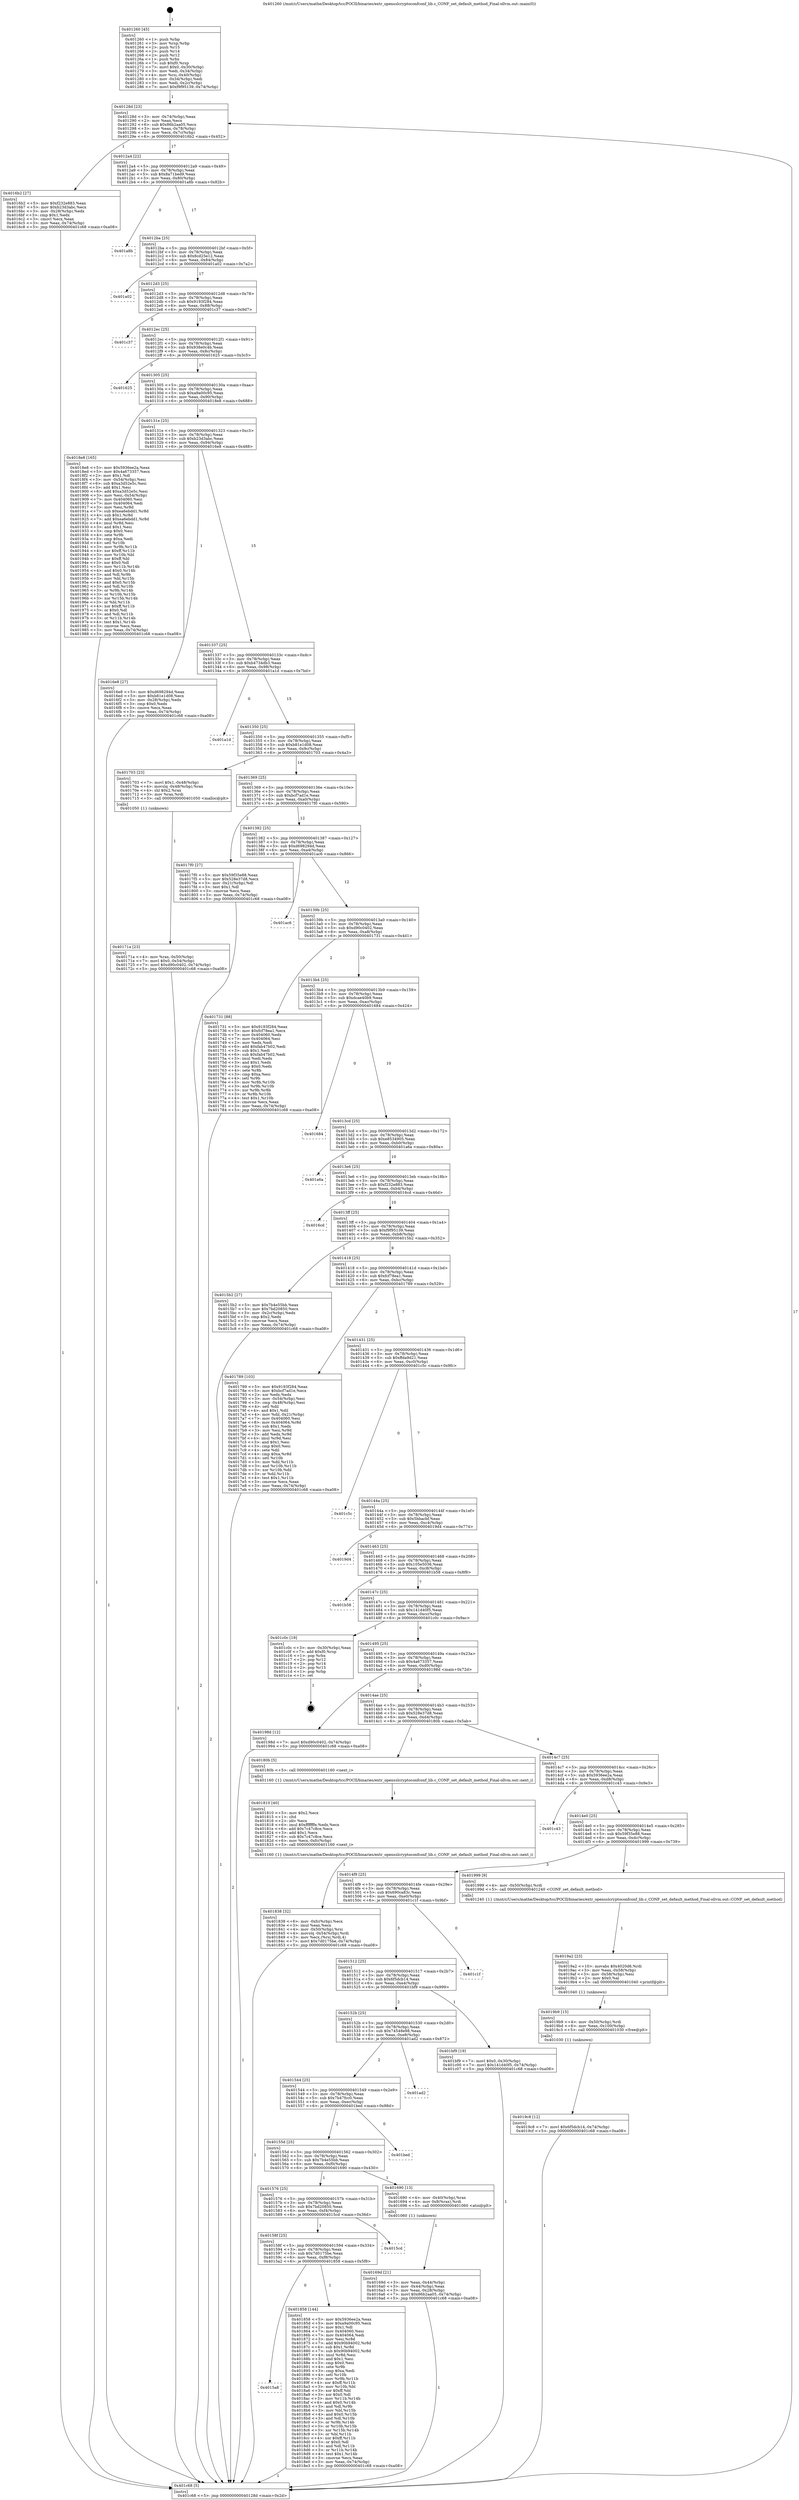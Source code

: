 digraph "0x401260" {
  label = "0x401260 (/mnt/c/Users/mathe/Desktop/tcc/POCII/binaries/extr_opensslcryptoconfconf_lib.c_CONF_set_default_method_Final-ollvm.out::main(0))"
  labelloc = "t"
  node[shape=record]

  Entry [label="",width=0.3,height=0.3,shape=circle,fillcolor=black,style=filled]
  "0x40128d" [label="{
     0x40128d [23]\l
     | [instrs]\l
     &nbsp;&nbsp;0x40128d \<+3\>: mov -0x74(%rbp),%eax\l
     &nbsp;&nbsp;0x401290 \<+2\>: mov %eax,%ecx\l
     &nbsp;&nbsp;0x401292 \<+6\>: sub $0x86b2aa05,%ecx\l
     &nbsp;&nbsp;0x401298 \<+3\>: mov %eax,-0x78(%rbp)\l
     &nbsp;&nbsp;0x40129b \<+3\>: mov %ecx,-0x7c(%rbp)\l
     &nbsp;&nbsp;0x40129e \<+6\>: je 00000000004016b2 \<main+0x452\>\l
  }"]
  "0x4016b2" [label="{
     0x4016b2 [27]\l
     | [instrs]\l
     &nbsp;&nbsp;0x4016b2 \<+5\>: mov $0xf232e883,%eax\l
     &nbsp;&nbsp;0x4016b7 \<+5\>: mov $0xb23d3abc,%ecx\l
     &nbsp;&nbsp;0x4016bc \<+3\>: mov -0x28(%rbp),%edx\l
     &nbsp;&nbsp;0x4016bf \<+3\>: cmp $0x1,%edx\l
     &nbsp;&nbsp;0x4016c2 \<+3\>: cmovl %ecx,%eax\l
     &nbsp;&nbsp;0x4016c5 \<+3\>: mov %eax,-0x74(%rbp)\l
     &nbsp;&nbsp;0x4016c8 \<+5\>: jmp 0000000000401c68 \<main+0xa08\>\l
  }"]
  "0x4012a4" [label="{
     0x4012a4 [22]\l
     | [instrs]\l
     &nbsp;&nbsp;0x4012a4 \<+5\>: jmp 00000000004012a9 \<main+0x49\>\l
     &nbsp;&nbsp;0x4012a9 \<+3\>: mov -0x78(%rbp),%eax\l
     &nbsp;&nbsp;0x4012ac \<+5\>: sub $0x8a71bed9,%eax\l
     &nbsp;&nbsp;0x4012b1 \<+3\>: mov %eax,-0x80(%rbp)\l
     &nbsp;&nbsp;0x4012b4 \<+6\>: je 0000000000401a8b \<main+0x82b\>\l
  }"]
  Exit [label="",width=0.3,height=0.3,shape=circle,fillcolor=black,style=filled,peripheries=2]
  "0x401a8b" [label="{
     0x401a8b\l
  }", style=dashed]
  "0x4012ba" [label="{
     0x4012ba [25]\l
     | [instrs]\l
     &nbsp;&nbsp;0x4012ba \<+5\>: jmp 00000000004012bf \<main+0x5f\>\l
     &nbsp;&nbsp;0x4012bf \<+3\>: mov -0x78(%rbp),%eax\l
     &nbsp;&nbsp;0x4012c2 \<+5\>: sub $0x8cd25e12,%eax\l
     &nbsp;&nbsp;0x4012c7 \<+6\>: mov %eax,-0x84(%rbp)\l
     &nbsp;&nbsp;0x4012cd \<+6\>: je 0000000000401a02 \<main+0x7a2\>\l
  }"]
  "0x4019c8" [label="{
     0x4019c8 [12]\l
     | [instrs]\l
     &nbsp;&nbsp;0x4019c8 \<+7\>: movl $0x6f5dcb14,-0x74(%rbp)\l
     &nbsp;&nbsp;0x4019cf \<+5\>: jmp 0000000000401c68 \<main+0xa08\>\l
  }"]
  "0x401a02" [label="{
     0x401a02\l
  }", style=dashed]
  "0x4012d3" [label="{
     0x4012d3 [25]\l
     | [instrs]\l
     &nbsp;&nbsp;0x4012d3 \<+5\>: jmp 00000000004012d8 \<main+0x78\>\l
     &nbsp;&nbsp;0x4012d8 \<+3\>: mov -0x78(%rbp),%eax\l
     &nbsp;&nbsp;0x4012db \<+5\>: sub $0x9193f284,%eax\l
     &nbsp;&nbsp;0x4012e0 \<+6\>: mov %eax,-0x88(%rbp)\l
     &nbsp;&nbsp;0x4012e6 \<+6\>: je 0000000000401c37 \<main+0x9d7\>\l
  }"]
  "0x4019b9" [label="{
     0x4019b9 [15]\l
     | [instrs]\l
     &nbsp;&nbsp;0x4019b9 \<+4\>: mov -0x50(%rbp),%rdi\l
     &nbsp;&nbsp;0x4019bd \<+6\>: mov %eax,-0x100(%rbp)\l
     &nbsp;&nbsp;0x4019c3 \<+5\>: call 0000000000401030 \<free@plt\>\l
     | [calls]\l
     &nbsp;&nbsp;0x401030 \{1\} (unknown)\l
  }"]
  "0x401c37" [label="{
     0x401c37\l
  }", style=dashed]
  "0x4012ec" [label="{
     0x4012ec [25]\l
     | [instrs]\l
     &nbsp;&nbsp;0x4012ec \<+5\>: jmp 00000000004012f1 \<main+0x91\>\l
     &nbsp;&nbsp;0x4012f1 \<+3\>: mov -0x78(%rbp),%eax\l
     &nbsp;&nbsp;0x4012f4 \<+5\>: sub $0x938e0c4b,%eax\l
     &nbsp;&nbsp;0x4012f9 \<+6\>: mov %eax,-0x8c(%rbp)\l
     &nbsp;&nbsp;0x4012ff \<+6\>: je 0000000000401625 \<main+0x3c5\>\l
  }"]
  "0x4019a2" [label="{
     0x4019a2 [23]\l
     | [instrs]\l
     &nbsp;&nbsp;0x4019a2 \<+10\>: movabs $0x4020d6,%rdi\l
     &nbsp;&nbsp;0x4019ac \<+3\>: mov %eax,-0x58(%rbp)\l
     &nbsp;&nbsp;0x4019af \<+3\>: mov -0x58(%rbp),%esi\l
     &nbsp;&nbsp;0x4019b2 \<+2\>: mov $0x0,%al\l
     &nbsp;&nbsp;0x4019b4 \<+5\>: call 0000000000401040 \<printf@plt\>\l
     | [calls]\l
     &nbsp;&nbsp;0x401040 \{1\} (unknown)\l
  }"]
  "0x401625" [label="{
     0x401625\l
  }", style=dashed]
  "0x401305" [label="{
     0x401305 [25]\l
     | [instrs]\l
     &nbsp;&nbsp;0x401305 \<+5\>: jmp 000000000040130a \<main+0xaa\>\l
     &nbsp;&nbsp;0x40130a \<+3\>: mov -0x78(%rbp),%eax\l
     &nbsp;&nbsp;0x40130d \<+5\>: sub $0xa9a00c95,%eax\l
     &nbsp;&nbsp;0x401312 \<+6\>: mov %eax,-0x90(%rbp)\l
     &nbsp;&nbsp;0x401318 \<+6\>: je 00000000004018e8 \<main+0x688\>\l
  }"]
  "0x4015a8" [label="{
     0x4015a8\l
  }", style=dashed]
  "0x4018e8" [label="{
     0x4018e8 [165]\l
     | [instrs]\l
     &nbsp;&nbsp;0x4018e8 \<+5\>: mov $0x5936ee2a,%eax\l
     &nbsp;&nbsp;0x4018ed \<+5\>: mov $0x4a673357,%ecx\l
     &nbsp;&nbsp;0x4018f2 \<+2\>: mov $0x1,%dl\l
     &nbsp;&nbsp;0x4018f4 \<+3\>: mov -0x54(%rbp),%esi\l
     &nbsp;&nbsp;0x4018f7 \<+6\>: sub $0xa3d52e5c,%esi\l
     &nbsp;&nbsp;0x4018fd \<+3\>: add $0x1,%esi\l
     &nbsp;&nbsp;0x401900 \<+6\>: add $0xa3d52e5c,%esi\l
     &nbsp;&nbsp;0x401906 \<+3\>: mov %esi,-0x54(%rbp)\l
     &nbsp;&nbsp;0x401909 \<+7\>: mov 0x404060,%esi\l
     &nbsp;&nbsp;0x401910 \<+7\>: mov 0x404064,%edi\l
     &nbsp;&nbsp;0x401917 \<+3\>: mov %esi,%r8d\l
     &nbsp;&nbsp;0x40191a \<+7\>: sub $0xea6ebdd1,%r8d\l
     &nbsp;&nbsp;0x401921 \<+4\>: sub $0x1,%r8d\l
     &nbsp;&nbsp;0x401925 \<+7\>: add $0xea6ebdd1,%r8d\l
     &nbsp;&nbsp;0x40192c \<+4\>: imul %r8d,%esi\l
     &nbsp;&nbsp;0x401930 \<+3\>: and $0x1,%esi\l
     &nbsp;&nbsp;0x401933 \<+3\>: cmp $0x0,%esi\l
     &nbsp;&nbsp;0x401936 \<+4\>: sete %r9b\l
     &nbsp;&nbsp;0x40193a \<+3\>: cmp $0xa,%edi\l
     &nbsp;&nbsp;0x40193d \<+4\>: setl %r10b\l
     &nbsp;&nbsp;0x401941 \<+3\>: mov %r9b,%r11b\l
     &nbsp;&nbsp;0x401944 \<+4\>: xor $0xff,%r11b\l
     &nbsp;&nbsp;0x401948 \<+3\>: mov %r10b,%bl\l
     &nbsp;&nbsp;0x40194b \<+3\>: xor $0xff,%bl\l
     &nbsp;&nbsp;0x40194e \<+3\>: xor $0x0,%dl\l
     &nbsp;&nbsp;0x401951 \<+3\>: mov %r11b,%r14b\l
     &nbsp;&nbsp;0x401954 \<+4\>: and $0x0,%r14b\l
     &nbsp;&nbsp;0x401958 \<+3\>: and %dl,%r9b\l
     &nbsp;&nbsp;0x40195b \<+3\>: mov %bl,%r15b\l
     &nbsp;&nbsp;0x40195e \<+4\>: and $0x0,%r15b\l
     &nbsp;&nbsp;0x401962 \<+3\>: and %dl,%r10b\l
     &nbsp;&nbsp;0x401965 \<+3\>: or %r9b,%r14b\l
     &nbsp;&nbsp;0x401968 \<+3\>: or %r10b,%r15b\l
     &nbsp;&nbsp;0x40196b \<+3\>: xor %r15b,%r14b\l
     &nbsp;&nbsp;0x40196e \<+3\>: or %bl,%r11b\l
     &nbsp;&nbsp;0x401971 \<+4\>: xor $0xff,%r11b\l
     &nbsp;&nbsp;0x401975 \<+3\>: or $0x0,%dl\l
     &nbsp;&nbsp;0x401978 \<+3\>: and %dl,%r11b\l
     &nbsp;&nbsp;0x40197b \<+3\>: or %r11b,%r14b\l
     &nbsp;&nbsp;0x40197e \<+4\>: test $0x1,%r14b\l
     &nbsp;&nbsp;0x401982 \<+3\>: cmovne %ecx,%eax\l
     &nbsp;&nbsp;0x401985 \<+3\>: mov %eax,-0x74(%rbp)\l
     &nbsp;&nbsp;0x401988 \<+5\>: jmp 0000000000401c68 \<main+0xa08\>\l
  }"]
  "0x40131e" [label="{
     0x40131e [25]\l
     | [instrs]\l
     &nbsp;&nbsp;0x40131e \<+5\>: jmp 0000000000401323 \<main+0xc3\>\l
     &nbsp;&nbsp;0x401323 \<+3\>: mov -0x78(%rbp),%eax\l
     &nbsp;&nbsp;0x401326 \<+5\>: sub $0xb23d3abc,%eax\l
     &nbsp;&nbsp;0x40132b \<+6\>: mov %eax,-0x94(%rbp)\l
     &nbsp;&nbsp;0x401331 \<+6\>: je 00000000004016e8 \<main+0x488\>\l
  }"]
  "0x401858" [label="{
     0x401858 [144]\l
     | [instrs]\l
     &nbsp;&nbsp;0x401858 \<+5\>: mov $0x5936ee2a,%eax\l
     &nbsp;&nbsp;0x40185d \<+5\>: mov $0xa9a00c95,%ecx\l
     &nbsp;&nbsp;0x401862 \<+2\>: mov $0x1,%dl\l
     &nbsp;&nbsp;0x401864 \<+7\>: mov 0x404060,%esi\l
     &nbsp;&nbsp;0x40186b \<+7\>: mov 0x404064,%edi\l
     &nbsp;&nbsp;0x401872 \<+3\>: mov %esi,%r8d\l
     &nbsp;&nbsp;0x401875 \<+7\>: add $0x90b94002,%r8d\l
     &nbsp;&nbsp;0x40187c \<+4\>: sub $0x1,%r8d\l
     &nbsp;&nbsp;0x401880 \<+7\>: sub $0x90b94002,%r8d\l
     &nbsp;&nbsp;0x401887 \<+4\>: imul %r8d,%esi\l
     &nbsp;&nbsp;0x40188b \<+3\>: and $0x1,%esi\l
     &nbsp;&nbsp;0x40188e \<+3\>: cmp $0x0,%esi\l
     &nbsp;&nbsp;0x401891 \<+4\>: sete %r9b\l
     &nbsp;&nbsp;0x401895 \<+3\>: cmp $0xa,%edi\l
     &nbsp;&nbsp;0x401898 \<+4\>: setl %r10b\l
     &nbsp;&nbsp;0x40189c \<+3\>: mov %r9b,%r11b\l
     &nbsp;&nbsp;0x40189f \<+4\>: xor $0xff,%r11b\l
     &nbsp;&nbsp;0x4018a3 \<+3\>: mov %r10b,%bl\l
     &nbsp;&nbsp;0x4018a6 \<+3\>: xor $0xff,%bl\l
     &nbsp;&nbsp;0x4018a9 \<+3\>: xor $0x0,%dl\l
     &nbsp;&nbsp;0x4018ac \<+3\>: mov %r11b,%r14b\l
     &nbsp;&nbsp;0x4018af \<+4\>: and $0x0,%r14b\l
     &nbsp;&nbsp;0x4018b3 \<+3\>: and %dl,%r9b\l
     &nbsp;&nbsp;0x4018b6 \<+3\>: mov %bl,%r15b\l
     &nbsp;&nbsp;0x4018b9 \<+4\>: and $0x0,%r15b\l
     &nbsp;&nbsp;0x4018bd \<+3\>: and %dl,%r10b\l
     &nbsp;&nbsp;0x4018c0 \<+3\>: or %r9b,%r14b\l
     &nbsp;&nbsp;0x4018c3 \<+3\>: or %r10b,%r15b\l
     &nbsp;&nbsp;0x4018c6 \<+3\>: xor %r15b,%r14b\l
     &nbsp;&nbsp;0x4018c9 \<+3\>: or %bl,%r11b\l
     &nbsp;&nbsp;0x4018cc \<+4\>: xor $0xff,%r11b\l
     &nbsp;&nbsp;0x4018d0 \<+3\>: or $0x0,%dl\l
     &nbsp;&nbsp;0x4018d3 \<+3\>: and %dl,%r11b\l
     &nbsp;&nbsp;0x4018d6 \<+3\>: or %r11b,%r14b\l
     &nbsp;&nbsp;0x4018d9 \<+4\>: test $0x1,%r14b\l
     &nbsp;&nbsp;0x4018dd \<+3\>: cmovne %ecx,%eax\l
     &nbsp;&nbsp;0x4018e0 \<+3\>: mov %eax,-0x74(%rbp)\l
     &nbsp;&nbsp;0x4018e3 \<+5\>: jmp 0000000000401c68 \<main+0xa08\>\l
  }"]
  "0x4016e8" [label="{
     0x4016e8 [27]\l
     | [instrs]\l
     &nbsp;&nbsp;0x4016e8 \<+5\>: mov $0xd698294d,%eax\l
     &nbsp;&nbsp;0x4016ed \<+5\>: mov $0xb81e1d08,%ecx\l
     &nbsp;&nbsp;0x4016f2 \<+3\>: mov -0x28(%rbp),%edx\l
     &nbsp;&nbsp;0x4016f5 \<+3\>: cmp $0x0,%edx\l
     &nbsp;&nbsp;0x4016f8 \<+3\>: cmove %ecx,%eax\l
     &nbsp;&nbsp;0x4016fb \<+3\>: mov %eax,-0x74(%rbp)\l
     &nbsp;&nbsp;0x4016fe \<+5\>: jmp 0000000000401c68 \<main+0xa08\>\l
  }"]
  "0x401337" [label="{
     0x401337 [25]\l
     | [instrs]\l
     &nbsp;&nbsp;0x401337 \<+5\>: jmp 000000000040133c \<main+0xdc\>\l
     &nbsp;&nbsp;0x40133c \<+3\>: mov -0x78(%rbp),%eax\l
     &nbsp;&nbsp;0x40133f \<+5\>: sub $0xb4734db3,%eax\l
     &nbsp;&nbsp;0x401344 \<+6\>: mov %eax,-0x98(%rbp)\l
     &nbsp;&nbsp;0x40134a \<+6\>: je 0000000000401a1d \<main+0x7bd\>\l
  }"]
  "0x40158f" [label="{
     0x40158f [25]\l
     | [instrs]\l
     &nbsp;&nbsp;0x40158f \<+5\>: jmp 0000000000401594 \<main+0x334\>\l
     &nbsp;&nbsp;0x401594 \<+3\>: mov -0x78(%rbp),%eax\l
     &nbsp;&nbsp;0x401597 \<+5\>: sub $0x7d0175be,%eax\l
     &nbsp;&nbsp;0x40159c \<+6\>: mov %eax,-0xf8(%rbp)\l
     &nbsp;&nbsp;0x4015a2 \<+6\>: je 0000000000401858 \<main+0x5f8\>\l
  }"]
  "0x401a1d" [label="{
     0x401a1d\l
  }", style=dashed]
  "0x401350" [label="{
     0x401350 [25]\l
     | [instrs]\l
     &nbsp;&nbsp;0x401350 \<+5\>: jmp 0000000000401355 \<main+0xf5\>\l
     &nbsp;&nbsp;0x401355 \<+3\>: mov -0x78(%rbp),%eax\l
     &nbsp;&nbsp;0x401358 \<+5\>: sub $0xb81e1d08,%eax\l
     &nbsp;&nbsp;0x40135d \<+6\>: mov %eax,-0x9c(%rbp)\l
     &nbsp;&nbsp;0x401363 \<+6\>: je 0000000000401703 \<main+0x4a3\>\l
  }"]
  "0x4015cd" [label="{
     0x4015cd\l
  }", style=dashed]
  "0x401703" [label="{
     0x401703 [23]\l
     | [instrs]\l
     &nbsp;&nbsp;0x401703 \<+7\>: movl $0x1,-0x48(%rbp)\l
     &nbsp;&nbsp;0x40170a \<+4\>: movslq -0x48(%rbp),%rax\l
     &nbsp;&nbsp;0x40170e \<+4\>: shl $0x2,%rax\l
     &nbsp;&nbsp;0x401712 \<+3\>: mov %rax,%rdi\l
     &nbsp;&nbsp;0x401715 \<+5\>: call 0000000000401050 \<malloc@plt\>\l
     | [calls]\l
     &nbsp;&nbsp;0x401050 \{1\} (unknown)\l
  }"]
  "0x401369" [label="{
     0x401369 [25]\l
     | [instrs]\l
     &nbsp;&nbsp;0x401369 \<+5\>: jmp 000000000040136e \<main+0x10e\>\l
     &nbsp;&nbsp;0x40136e \<+3\>: mov -0x78(%rbp),%eax\l
     &nbsp;&nbsp;0x401371 \<+5\>: sub $0xbcf7ad1e,%eax\l
     &nbsp;&nbsp;0x401376 \<+6\>: mov %eax,-0xa0(%rbp)\l
     &nbsp;&nbsp;0x40137c \<+6\>: je 00000000004017f0 \<main+0x590\>\l
  }"]
  "0x401838" [label="{
     0x401838 [32]\l
     | [instrs]\l
     &nbsp;&nbsp;0x401838 \<+6\>: mov -0xfc(%rbp),%ecx\l
     &nbsp;&nbsp;0x40183e \<+3\>: imul %eax,%ecx\l
     &nbsp;&nbsp;0x401841 \<+4\>: mov -0x50(%rbp),%rsi\l
     &nbsp;&nbsp;0x401845 \<+4\>: movslq -0x54(%rbp),%rdi\l
     &nbsp;&nbsp;0x401849 \<+3\>: mov %ecx,(%rsi,%rdi,4)\l
     &nbsp;&nbsp;0x40184c \<+7\>: movl $0x7d0175be,-0x74(%rbp)\l
     &nbsp;&nbsp;0x401853 \<+5\>: jmp 0000000000401c68 \<main+0xa08\>\l
  }"]
  "0x4017f0" [label="{
     0x4017f0 [27]\l
     | [instrs]\l
     &nbsp;&nbsp;0x4017f0 \<+5\>: mov $0x59f35e88,%eax\l
     &nbsp;&nbsp;0x4017f5 \<+5\>: mov $0x528e37d8,%ecx\l
     &nbsp;&nbsp;0x4017fa \<+3\>: mov -0x21(%rbp),%dl\l
     &nbsp;&nbsp;0x4017fd \<+3\>: test $0x1,%dl\l
     &nbsp;&nbsp;0x401800 \<+3\>: cmovne %ecx,%eax\l
     &nbsp;&nbsp;0x401803 \<+3\>: mov %eax,-0x74(%rbp)\l
     &nbsp;&nbsp;0x401806 \<+5\>: jmp 0000000000401c68 \<main+0xa08\>\l
  }"]
  "0x401382" [label="{
     0x401382 [25]\l
     | [instrs]\l
     &nbsp;&nbsp;0x401382 \<+5\>: jmp 0000000000401387 \<main+0x127\>\l
     &nbsp;&nbsp;0x401387 \<+3\>: mov -0x78(%rbp),%eax\l
     &nbsp;&nbsp;0x40138a \<+5\>: sub $0xd698294d,%eax\l
     &nbsp;&nbsp;0x40138f \<+6\>: mov %eax,-0xa4(%rbp)\l
     &nbsp;&nbsp;0x401395 \<+6\>: je 0000000000401ac6 \<main+0x866\>\l
  }"]
  "0x401810" [label="{
     0x401810 [40]\l
     | [instrs]\l
     &nbsp;&nbsp;0x401810 \<+5\>: mov $0x2,%ecx\l
     &nbsp;&nbsp;0x401815 \<+1\>: cltd\l
     &nbsp;&nbsp;0x401816 \<+2\>: idiv %ecx\l
     &nbsp;&nbsp;0x401818 \<+6\>: imul $0xfffffffe,%edx,%ecx\l
     &nbsp;&nbsp;0x40181e \<+6\>: add $0x7c47c8ce,%ecx\l
     &nbsp;&nbsp;0x401824 \<+3\>: add $0x1,%ecx\l
     &nbsp;&nbsp;0x401827 \<+6\>: sub $0x7c47c8ce,%ecx\l
     &nbsp;&nbsp;0x40182d \<+6\>: mov %ecx,-0xfc(%rbp)\l
     &nbsp;&nbsp;0x401833 \<+5\>: call 0000000000401160 \<next_i\>\l
     | [calls]\l
     &nbsp;&nbsp;0x401160 \{1\} (/mnt/c/Users/mathe/Desktop/tcc/POCII/binaries/extr_opensslcryptoconfconf_lib.c_CONF_set_default_method_Final-ollvm.out::next_i)\l
  }"]
  "0x401ac6" [label="{
     0x401ac6\l
  }", style=dashed]
  "0x40139b" [label="{
     0x40139b [25]\l
     | [instrs]\l
     &nbsp;&nbsp;0x40139b \<+5\>: jmp 00000000004013a0 \<main+0x140\>\l
     &nbsp;&nbsp;0x4013a0 \<+3\>: mov -0x78(%rbp),%eax\l
     &nbsp;&nbsp;0x4013a3 \<+5\>: sub $0xd90c0402,%eax\l
     &nbsp;&nbsp;0x4013a8 \<+6\>: mov %eax,-0xa8(%rbp)\l
     &nbsp;&nbsp;0x4013ae \<+6\>: je 0000000000401731 \<main+0x4d1\>\l
  }"]
  "0x40171a" [label="{
     0x40171a [23]\l
     | [instrs]\l
     &nbsp;&nbsp;0x40171a \<+4\>: mov %rax,-0x50(%rbp)\l
     &nbsp;&nbsp;0x40171e \<+7\>: movl $0x0,-0x54(%rbp)\l
     &nbsp;&nbsp;0x401725 \<+7\>: movl $0xd90c0402,-0x74(%rbp)\l
     &nbsp;&nbsp;0x40172c \<+5\>: jmp 0000000000401c68 \<main+0xa08\>\l
  }"]
  "0x401731" [label="{
     0x401731 [88]\l
     | [instrs]\l
     &nbsp;&nbsp;0x401731 \<+5\>: mov $0x9193f284,%eax\l
     &nbsp;&nbsp;0x401736 \<+5\>: mov $0xfcf78ea1,%ecx\l
     &nbsp;&nbsp;0x40173b \<+7\>: mov 0x404060,%edx\l
     &nbsp;&nbsp;0x401742 \<+7\>: mov 0x404064,%esi\l
     &nbsp;&nbsp;0x401749 \<+2\>: mov %edx,%edi\l
     &nbsp;&nbsp;0x40174b \<+6\>: add $0xfab47b02,%edi\l
     &nbsp;&nbsp;0x401751 \<+3\>: sub $0x1,%edi\l
     &nbsp;&nbsp;0x401754 \<+6\>: sub $0xfab47b02,%edi\l
     &nbsp;&nbsp;0x40175a \<+3\>: imul %edi,%edx\l
     &nbsp;&nbsp;0x40175d \<+3\>: and $0x1,%edx\l
     &nbsp;&nbsp;0x401760 \<+3\>: cmp $0x0,%edx\l
     &nbsp;&nbsp;0x401763 \<+4\>: sete %r8b\l
     &nbsp;&nbsp;0x401767 \<+3\>: cmp $0xa,%esi\l
     &nbsp;&nbsp;0x40176a \<+4\>: setl %r9b\l
     &nbsp;&nbsp;0x40176e \<+3\>: mov %r8b,%r10b\l
     &nbsp;&nbsp;0x401771 \<+3\>: and %r9b,%r10b\l
     &nbsp;&nbsp;0x401774 \<+3\>: xor %r9b,%r8b\l
     &nbsp;&nbsp;0x401777 \<+3\>: or %r8b,%r10b\l
     &nbsp;&nbsp;0x40177a \<+4\>: test $0x1,%r10b\l
     &nbsp;&nbsp;0x40177e \<+3\>: cmovne %ecx,%eax\l
     &nbsp;&nbsp;0x401781 \<+3\>: mov %eax,-0x74(%rbp)\l
     &nbsp;&nbsp;0x401784 \<+5\>: jmp 0000000000401c68 \<main+0xa08\>\l
  }"]
  "0x4013b4" [label="{
     0x4013b4 [25]\l
     | [instrs]\l
     &nbsp;&nbsp;0x4013b4 \<+5\>: jmp 00000000004013b9 \<main+0x159\>\l
     &nbsp;&nbsp;0x4013b9 \<+3\>: mov -0x78(%rbp),%eax\l
     &nbsp;&nbsp;0x4013bc \<+5\>: sub $0xdcae40b9,%eax\l
     &nbsp;&nbsp;0x4013c1 \<+6\>: mov %eax,-0xac(%rbp)\l
     &nbsp;&nbsp;0x4013c7 \<+6\>: je 0000000000401684 \<main+0x424\>\l
  }"]
  "0x40169d" [label="{
     0x40169d [21]\l
     | [instrs]\l
     &nbsp;&nbsp;0x40169d \<+3\>: mov %eax,-0x44(%rbp)\l
     &nbsp;&nbsp;0x4016a0 \<+3\>: mov -0x44(%rbp),%eax\l
     &nbsp;&nbsp;0x4016a3 \<+3\>: mov %eax,-0x28(%rbp)\l
     &nbsp;&nbsp;0x4016a6 \<+7\>: movl $0x86b2aa05,-0x74(%rbp)\l
     &nbsp;&nbsp;0x4016ad \<+5\>: jmp 0000000000401c68 \<main+0xa08\>\l
  }"]
  "0x401684" [label="{
     0x401684\l
  }", style=dashed]
  "0x4013cd" [label="{
     0x4013cd [25]\l
     | [instrs]\l
     &nbsp;&nbsp;0x4013cd \<+5\>: jmp 00000000004013d2 \<main+0x172\>\l
     &nbsp;&nbsp;0x4013d2 \<+3\>: mov -0x78(%rbp),%eax\l
     &nbsp;&nbsp;0x4013d5 \<+5\>: sub $0xe8534905,%eax\l
     &nbsp;&nbsp;0x4013da \<+6\>: mov %eax,-0xb0(%rbp)\l
     &nbsp;&nbsp;0x4013e0 \<+6\>: je 0000000000401a6a \<main+0x80a\>\l
  }"]
  "0x401576" [label="{
     0x401576 [25]\l
     | [instrs]\l
     &nbsp;&nbsp;0x401576 \<+5\>: jmp 000000000040157b \<main+0x31b\>\l
     &nbsp;&nbsp;0x40157b \<+3\>: mov -0x78(%rbp),%eax\l
     &nbsp;&nbsp;0x40157e \<+5\>: sub $0x7bd20850,%eax\l
     &nbsp;&nbsp;0x401583 \<+6\>: mov %eax,-0xf4(%rbp)\l
     &nbsp;&nbsp;0x401589 \<+6\>: je 00000000004015cd \<main+0x36d\>\l
  }"]
  "0x401a6a" [label="{
     0x401a6a\l
  }", style=dashed]
  "0x4013e6" [label="{
     0x4013e6 [25]\l
     | [instrs]\l
     &nbsp;&nbsp;0x4013e6 \<+5\>: jmp 00000000004013eb \<main+0x18b\>\l
     &nbsp;&nbsp;0x4013eb \<+3\>: mov -0x78(%rbp),%eax\l
     &nbsp;&nbsp;0x4013ee \<+5\>: sub $0xf232e883,%eax\l
     &nbsp;&nbsp;0x4013f3 \<+6\>: mov %eax,-0xb4(%rbp)\l
     &nbsp;&nbsp;0x4013f9 \<+6\>: je 00000000004016cd \<main+0x46d\>\l
  }"]
  "0x401690" [label="{
     0x401690 [13]\l
     | [instrs]\l
     &nbsp;&nbsp;0x401690 \<+4\>: mov -0x40(%rbp),%rax\l
     &nbsp;&nbsp;0x401694 \<+4\>: mov 0x8(%rax),%rdi\l
     &nbsp;&nbsp;0x401698 \<+5\>: call 0000000000401060 \<atoi@plt\>\l
     | [calls]\l
     &nbsp;&nbsp;0x401060 \{1\} (unknown)\l
  }"]
  "0x4016cd" [label="{
     0x4016cd\l
  }", style=dashed]
  "0x4013ff" [label="{
     0x4013ff [25]\l
     | [instrs]\l
     &nbsp;&nbsp;0x4013ff \<+5\>: jmp 0000000000401404 \<main+0x1a4\>\l
     &nbsp;&nbsp;0x401404 \<+3\>: mov -0x78(%rbp),%eax\l
     &nbsp;&nbsp;0x401407 \<+5\>: sub $0xf9f95139,%eax\l
     &nbsp;&nbsp;0x40140c \<+6\>: mov %eax,-0xb8(%rbp)\l
     &nbsp;&nbsp;0x401412 \<+6\>: je 00000000004015b2 \<main+0x352\>\l
  }"]
  "0x40155d" [label="{
     0x40155d [25]\l
     | [instrs]\l
     &nbsp;&nbsp;0x40155d \<+5\>: jmp 0000000000401562 \<main+0x302\>\l
     &nbsp;&nbsp;0x401562 \<+3\>: mov -0x78(%rbp),%eax\l
     &nbsp;&nbsp;0x401565 \<+5\>: sub $0x7b4e55bb,%eax\l
     &nbsp;&nbsp;0x40156a \<+6\>: mov %eax,-0xf0(%rbp)\l
     &nbsp;&nbsp;0x401570 \<+6\>: je 0000000000401690 \<main+0x430\>\l
  }"]
  "0x4015b2" [label="{
     0x4015b2 [27]\l
     | [instrs]\l
     &nbsp;&nbsp;0x4015b2 \<+5\>: mov $0x7b4e55bb,%eax\l
     &nbsp;&nbsp;0x4015b7 \<+5\>: mov $0x7bd20850,%ecx\l
     &nbsp;&nbsp;0x4015bc \<+3\>: mov -0x2c(%rbp),%edx\l
     &nbsp;&nbsp;0x4015bf \<+3\>: cmp $0x2,%edx\l
     &nbsp;&nbsp;0x4015c2 \<+3\>: cmovne %ecx,%eax\l
     &nbsp;&nbsp;0x4015c5 \<+3\>: mov %eax,-0x74(%rbp)\l
     &nbsp;&nbsp;0x4015c8 \<+5\>: jmp 0000000000401c68 \<main+0xa08\>\l
  }"]
  "0x401418" [label="{
     0x401418 [25]\l
     | [instrs]\l
     &nbsp;&nbsp;0x401418 \<+5\>: jmp 000000000040141d \<main+0x1bd\>\l
     &nbsp;&nbsp;0x40141d \<+3\>: mov -0x78(%rbp),%eax\l
     &nbsp;&nbsp;0x401420 \<+5\>: sub $0xfcf78ea1,%eax\l
     &nbsp;&nbsp;0x401425 \<+6\>: mov %eax,-0xbc(%rbp)\l
     &nbsp;&nbsp;0x40142b \<+6\>: je 0000000000401789 \<main+0x529\>\l
  }"]
  "0x401c68" [label="{
     0x401c68 [5]\l
     | [instrs]\l
     &nbsp;&nbsp;0x401c68 \<+5\>: jmp 000000000040128d \<main+0x2d\>\l
  }"]
  "0x401260" [label="{
     0x401260 [45]\l
     | [instrs]\l
     &nbsp;&nbsp;0x401260 \<+1\>: push %rbp\l
     &nbsp;&nbsp;0x401261 \<+3\>: mov %rsp,%rbp\l
     &nbsp;&nbsp;0x401264 \<+2\>: push %r15\l
     &nbsp;&nbsp;0x401266 \<+2\>: push %r14\l
     &nbsp;&nbsp;0x401268 \<+2\>: push %r12\l
     &nbsp;&nbsp;0x40126a \<+1\>: push %rbx\l
     &nbsp;&nbsp;0x40126b \<+7\>: sub $0xf0,%rsp\l
     &nbsp;&nbsp;0x401272 \<+7\>: movl $0x0,-0x30(%rbp)\l
     &nbsp;&nbsp;0x401279 \<+3\>: mov %edi,-0x34(%rbp)\l
     &nbsp;&nbsp;0x40127c \<+4\>: mov %rsi,-0x40(%rbp)\l
     &nbsp;&nbsp;0x401280 \<+3\>: mov -0x34(%rbp),%edi\l
     &nbsp;&nbsp;0x401283 \<+3\>: mov %edi,-0x2c(%rbp)\l
     &nbsp;&nbsp;0x401286 \<+7\>: movl $0xf9f95139,-0x74(%rbp)\l
  }"]
  "0x401bed" [label="{
     0x401bed\l
  }", style=dashed]
  "0x401789" [label="{
     0x401789 [103]\l
     | [instrs]\l
     &nbsp;&nbsp;0x401789 \<+5\>: mov $0x9193f284,%eax\l
     &nbsp;&nbsp;0x40178e \<+5\>: mov $0xbcf7ad1e,%ecx\l
     &nbsp;&nbsp;0x401793 \<+2\>: xor %edx,%edx\l
     &nbsp;&nbsp;0x401795 \<+3\>: mov -0x54(%rbp),%esi\l
     &nbsp;&nbsp;0x401798 \<+3\>: cmp -0x48(%rbp),%esi\l
     &nbsp;&nbsp;0x40179b \<+4\>: setl %dil\l
     &nbsp;&nbsp;0x40179f \<+4\>: and $0x1,%dil\l
     &nbsp;&nbsp;0x4017a3 \<+4\>: mov %dil,-0x21(%rbp)\l
     &nbsp;&nbsp;0x4017a7 \<+7\>: mov 0x404060,%esi\l
     &nbsp;&nbsp;0x4017ae \<+8\>: mov 0x404064,%r8d\l
     &nbsp;&nbsp;0x4017b6 \<+3\>: sub $0x1,%edx\l
     &nbsp;&nbsp;0x4017b9 \<+3\>: mov %esi,%r9d\l
     &nbsp;&nbsp;0x4017bc \<+3\>: add %edx,%r9d\l
     &nbsp;&nbsp;0x4017bf \<+4\>: imul %r9d,%esi\l
     &nbsp;&nbsp;0x4017c3 \<+3\>: and $0x1,%esi\l
     &nbsp;&nbsp;0x4017c6 \<+3\>: cmp $0x0,%esi\l
     &nbsp;&nbsp;0x4017c9 \<+4\>: sete %dil\l
     &nbsp;&nbsp;0x4017cd \<+4\>: cmp $0xa,%r8d\l
     &nbsp;&nbsp;0x4017d1 \<+4\>: setl %r10b\l
     &nbsp;&nbsp;0x4017d5 \<+3\>: mov %dil,%r11b\l
     &nbsp;&nbsp;0x4017d8 \<+3\>: and %r10b,%r11b\l
     &nbsp;&nbsp;0x4017db \<+3\>: xor %r10b,%dil\l
     &nbsp;&nbsp;0x4017de \<+3\>: or %dil,%r11b\l
     &nbsp;&nbsp;0x4017e1 \<+4\>: test $0x1,%r11b\l
     &nbsp;&nbsp;0x4017e5 \<+3\>: cmovne %ecx,%eax\l
     &nbsp;&nbsp;0x4017e8 \<+3\>: mov %eax,-0x74(%rbp)\l
     &nbsp;&nbsp;0x4017eb \<+5\>: jmp 0000000000401c68 \<main+0xa08\>\l
  }"]
  "0x401431" [label="{
     0x401431 [25]\l
     | [instrs]\l
     &nbsp;&nbsp;0x401431 \<+5\>: jmp 0000000000401436 \<main+0x1d6\>\l
     &nbsp;&nbsp;0x401436 \<+3\>: mov -0x78(%rbp),%eax\l
     &nbsp;&nbsp;0x401439 \<+5\>: sub $0xffda9d21,%eax\l
     &nbsp;&nbsp;0x40143e \<+6\>: mov %eax,-0xc0(%rbp)\l
     &nbsp;&nbsp;0x401444 \<+6\>: je 0000000000401c5c \<main+0x9fc\>\l
  }"]
  "0x401544" [label="{
     0x401544 [25]\l
     | [instrs]\l
     &nbsp;&nbsp;0x401544 \<+5\>: jmp 0000000000401549 \<main+0x2e9\>\l
     &nbsp;&nbsp;0x401549 \<+3\>: mov -0x78(%rbp),%eax\l
     &nbsp;&nbsp;0x40154c \<+5\>: sub $0x7b47fcc0,%eax\l
     &nbsp;&nbsp;0x401551 \<+6\>: mov %eax,-0xec(%rbp)\l
     &nbsp;&nbsp;0x401557 \<+6\>: je 0000000000401bed \<main+0x98d\>\l
  }"]
  "0x401c5c" [label="{
     0x401c5c\l
  }", style=dashed]
  "0x40144a" [label="{
     0x40144a [25]\l
     | [instrs]\l
     &nbsp;&nbsp;0x40144a \<+5\>: jmp 000000000040144f \<main+0x1ef\>\l
     &nbsp;&nbsp;0x40144f \<+3\>: mov -0x78(%rbp),%eax\l
     &nbsp;&nbsp;0x401452 \<+5\>: sub $0x5bbacbf,%eax\l
     &nbsp;&nbsp;0x401457 \<+6\>: mov %eax,-0xc4(%rbp)\l
     &nbsp;&nbsp;0x40145d \<+6\>: je 00000000004019d4 \<main+0x774\>\l
  }"]
  "0x401ad2" [label="{
     0x401ad2\l
  }", style=dashed]
  "0x4019d4" [label="{
     0x4019d4\l
  }", style=dashed]
  "0x401463" [label="{
     0x401463 [25]\l
     | [instrs]\l
     &nbsp;&nbsp;0x401463 \<+5\>: jmp 0000000000401468 \<main+0x208\>\l
     &nbsp;&nbsp;0x401468 \<+3\>: mov -0x78(%rbp),%eax\l
     &nbsp;&nbsp;0x40146b \<+5\>: sub $0x105e5036,%eax\l
     &nbsp;&nbsp;0x401470 \<+6\>: mov %eax,-0xc8(%rbp)\l
     &nbsp;&nbsp;0x401476 \<+6\>: je 0000000000401b58 \<main+0x8f8\>\l
  }"]
  "0x40152b" [label="{
     0x40152b [25]\l
     | [instrs]\l
     &nbsp;&nbsp;0x40152b \<+5\>: jmp 0000000000401530 \<main+0x2d0\>\l
     &nbsp;&nbsp;0x401530 \<+3\>: mov -0x78(%rbp),%eax\l
     &nbsp;&nbsp;0x401533 \<+5\>: sub $0x74548e98,%eax\l
     &nbsp;&nbsp;0x401538 \<+6\>: mov %eax,-0xe8(%rbp)\l
     &nbsp;&nbsp;0x40153e \<+6\>: je 0000000000401ad2 \<main+0x872\>\l
  }"]
  "0x401b58" [label="{
     0x401b58\l
  }", style=dashed]
  "0x40147c" [label="{
     0x40147c [25]\l
     | [instrs]\l
     &nbsp;&nbsp;0x40147c \<+5\>: jmp 0000000000401481 \<main+0x221\>\l
     &nbsp;&nbsp;0x401481 \<+3\>: mov -0x78(%rbp),%eax\l
     &nbsp;&nbsp;0x401484 \<+5\>: sub $0x141d40f5,%eax\l
     &nbsp;&nbsp;0x401489 \<+6\>: mov %eax,-0xcc(%rbp)\l
     &nbsp;&nbsp;0x40148f \<+6\>: je 0000000000401c0c \<main+0x9ac\>\l
  }"]
  "0x401bf9" [label="{
     0x401bf9 [19]\l
     | [instrs]\l
     &nbsp;&nbsp;0x401bf9 \<+7\>: movl $0x0,-0x30(%rbp)\l
     &nbsp;&nbsp;0x401c00 \<+7\>: movl $0x141d40f5,-0x74(%rbp)\l
     &nbsp;&nbsp;0x401c07 \<+5\>: jmp 0000000000401c68 \<main+0xa08\>\l
  }"]
  "0x401c0c" [label="{
     0x401c0c [19]\l
     | [instrs]\l
     &nbsp;&nbsp;0x401c0c \<+3\>: mov -0x30(%rbp),%eax\l
     &nbsp;&nbsp;0x401c0f \<+7\>: add $0xf0,%rsp\l
     &nbsp;&nbsp;0x401c16 \<+1\>: pop %rbx\l
     &nbsp;&nbsp;0x401c17 \<+2\>: pop %r12\l
     &nbsp;&nbsp;0x401c19 \<+2\>: pop %r14\l
     &nbsp;&nbsp;0x401c1b \<+2\>: pop %r15\l
     &nbsp;&nbsp;0x401c1d \<+1\>: pop %rbp\l
     &nbsp;&nbsp;0x401c1e \<+1\>: ret\l
  }"]
  "0x401495" [label="{
     0x401495 [25]\l
     | [instrs]\l
     &nbsp;&nbsp;0x401495 \<+5\>: jmp 000000000040149a \<main+0x23a\>\l
     &nbsp;&nbsp;0x40149a \<+3\>: mov -0x78(%rbp),%eax\l
     &nbsp;&nbsp;0x40149d \<+5\>: sub $0x4a673357,%eax\l
     &nbsp;&nbsp;0x4014a2 \<+6\>: mov %eax,-0xd0(%rbp)\l
     &nbsp;&nbsp;0x4014a8 \<+6\>: je 000000000040198d \<main+0x72d\>\l
  }"]
  "0x401512" [label="{
     0x401512 [25]\l
     | [instrs]\l
     &nbsp;&nbsp;0x401512 \<+5\>: jmp 0000000000401517 \<main+0x2b7\>\l
     &nbsp;&nbsp;0x401517 \<+3\>: mov -0x78(%rbp),%eax\l
     &nbsp;&nbsp;0x40151a \<+5\>: sub $0x6f5dcb14,%eax\l
     &nbsp;&nbsp;0x40151f \<+6\>: mov %eax,-0xe4(%rbp)\l
     &nbsp;&nbsp;0x401525 \<+6\>: je 0000000000401bf9 \<main+0x999\>\l
  }"]
  "0x40198d" [label="{
     0x40198d [12]\l
     | [instrs]\l
     &nbsp;&nbsp;0x40198d \<+7\>: movl $0xd90c0402,-0x74(%rbp)\l
     &nbsp;&nbsp;0x401994 \<+5\>: jmp 0000000000401c68 \<main+0xa08\>\l
  }"]
  "0x4014ae" [label="{
     0x4014ae [25]\l
     | [instrs]\l
     &nbsp;&nbsp;0x4014ae \<+5\>: jmp 00000000004014b3 \<main+0x253\>\l
     &nbsp;&nbsp;0x4014b3 \<+3\>: mov -0x78(%rbp),%eax\l
     &nbsp;&nbsp;0x4014b6 \<+5\>: sub $0x528e37d8,%eax\l
     &nbsp;&nbsp;0x4014bb \<+6\>: mov %eax,-0xd4(%rbp)\l
     &nbsp;&nbsp;0x4014c1 \<+6\>: je 000000000040180b \<main+0x5ab\>\l
  }"]
  "0x401c1f" [label="{
     0x401c1f\l
  }", style=dashed]
  "0x40180b" [label="{
     0x40180b [5]\l
     | [instrs]\l
     &nbsp;&nbsp;0x40180b \<+5\>: call 0000000000401160 \<next_i\>\l
     | [calls]\l
     &nbsp;&nbsp;0x401160 \{1\} (/mnt/c/Users/mathe/Desktop/tcc/POCII/binaries/extr_opensslcryptoconfconf_lib.c_CONF_set_default_method_Final-ollvm.out::next_i)\l
  }"]
  "0x4014c7" [label="{
     0x4014c7 [25]\l
     | [instrs]\l
     &nbsp;&nbsp;0x4014c7 \<+5\>: jmp 00000000004014cc \<main+0x26c\>\l
     &nbsp;&nbsp;0x4014cc \<+3\>: mov -0x78(%rbp),%eax\l
     &nbsp;&nbsp;0x4014cf \<+5\>: sub $0x5936ee2a,%eax\l
     &nbsp;&nbsp;0x4014d4 \<+6\>: mov %eax,-0xd8(%rbp)\l
     &nbsp;&nbsp;0x4014da \<+6\>: je 0000000000401c43 \<main+0x9e3\>\l
  }"]
  "0x4014f9" [label="{
     0x4014f9 [25]\l
     | [instrs]\l
     &nbsp;&nbsp;0x4014f9 \<+5\>: jmp 00000000004014fe \<main+0x29e\>\l
     &nbsp;&nbsp;0x4014fe \<+3\>: mov -0x78(%rbp),%eax\l
     &nbsp;&nbsp;0x401501 \<+5\>: sub $0x690ca83c,%eax\l
     &nbsp;&nbsp;0x401506 \<+6\>: mov %eax,-0xe0(%rbp)\l
     &nbsp;&nbsp;0x40150c \<+6\>: je 0000000000401c1f \<main+0x9bf\>\l
  }"]
  "0x401c43" [label="{
     0x401c43\l
  }", style=dashed]
  "0x4014e0" [label="{
     0x4014e0 [25]\l
     | [instrs]\l
     &nbsp;&nbsp;0x4014e0 \<+5\>: jmp 00000000004014e5 \<main+0x285\>\l
     &nbsp;&nbsp;0x4014e5 \<+3\>: mov -0x78(%rbp),%eax\l
     &nbsp;&nbsp;0x4014e8 \<+5\>: sub $0x59f35e88,%eax\l
     &nbsp;&nbsp;0x4014ed \<+6\>: mov %eax,-0xdc(%rbp)\l
     &nbsp;&nbsp;0x4014f3 \<+6\>: je 0000000000401999 \<main+0x739\>\l
  }"]
  "0x401999" [label="{
     0x401999 [9]\l
     | [instrs]\l
     &nbsp;&nbsp;0x401999 \<+4\>: mov -0x50(%rbp),%rdi\l
     &nbsp;&nbsp;0x40199d \<+5\>: call 0000000000401240 \<CONF_set_default_method\>\l
     | [calls]\l
     &nbsp;&nbsp;0x401240 \{1\} (/mnt/c/Users/mathe/Desktop/tcc/POCII/binaries/extr_opensslcryptoconfconf_lib.c_CONF_set_default_method_Final-ollvm.out::CONF_set_default_method)\l
  }"]
  Entry -> "0x401260" [label=" 1"]
  "0x40128d" -> "0x4016b2" [label=" 1"]
  "0x40128d" -> "0x4012a4" [label=" 17"]
  "0x401c0c" -> Exit [label=" 1"]
  "0x4012a4" -> "0x401a8b" [label=" 0"]
  "0x4012a4" -> "0x4012ba" [label=" 17"]
  "0x401bf9" -> "0x401c68" [label=" 1"]
  "0x4012ba" -> "0x401a02" [label=" 0"]
  "0x4012ba" -> "0x4012d3" [label=" 17"]
  "0x4019c8" -> "0x401c68" [label=" 1"]
  "0x4012d3" -> "0x401c37" [label=" 0"]
  "0x4012d3" -> "0x4012ec" [label=" 17"]
  "0x4019b9" -> "0x4019c8" [label=" 1"]
  "0x4012ec" -> "0x401625" [label=" 0"]
  "0x4012ec" -> "0x401305" [label=" 17"]
  "0x4019a2" -> "0x4019b9" [label=" 1"]
  "0x401305" -> "0x4018e8" [label=" 1"]
  "0x401305" -> "0x40131e" [label=" 16"]
  "0x401999" -> "0x4019a2" [label=" 1"]
  "0x40131e" -> "0x4016e8" [label=" 1"]
  "0x40131e" -> "0x401337" [label=" 15"]
  "0x40198d" -> "0x401c68" [label=" 1"]
  "0x401337" -> "0x401a1d" [label=" 0"]
  "0x401337" -> "0x401350" [label=" 15"]
  "0x401858" -> "0x401c68" [label=" 1"]
  "0x401350" -> "0x401703" [label=" 1"]
  "0x401350" -> "0x401369" [label=" 14"]
  "0x40158f" -> "0x4015a8" [label=" 0"]
  "0x401369" -> "0x4017f0" [label=" 2"]
  "0x401369" -> "0x401382" [label=" 12"]
  "0x4018e8" -> "0x401c68" [label=" 1"]
  "0x401382" -> "0x401ac6" [label=" 0"]
  "0x401382" -> "0x40139b" [label=" 12"]
  "0x401576" -> "0x40158f" [label=" 1"]
  "0x40139b" -> "0x401731" [label=" 2"]
  "0x40139b" -> "0x4013b4" [label=" 10"]
  "0x401576" -> "0x4015cd" [label=" 0"]
  "0x4013b4" -> "0x401684" [label=" 0"]
  "0x4013b4" -> "0x4013cd" [label=" 10"]
  "0x40158f" -> "0x401858" [label=" 1"]
  "0x4013cd" -> "0x401a6a" [label=" 0"]
  "0x4013cd" -> "0x4013e6" [label=" 10"]
  "0x401838" -> "0x401c68" [label=" 1"]
  "0x4013e6" -> "0x4016cd" [label=" 0"]
  "0x4013e6" -> "0x4013ff" [label=" 10"]
  "0x401810" -> "0x401838" [label=" 1"]
  "0x4013ff" -> "0x4015b2" [label=" 1"]
  "0x4013ff" -> "0x401418" [label=" 9"]
  "0x4015b2" -> "0x401c68" [label=" 1"]
  "0x401260" -> "0x40128d" [label=" 1"]
  "0x401c68" -> "0x40128d" [label=" 17"]
  "0x4017f0" -> "0x401c68" [label=" 2"]
  "0x401418" -> "0x401789" [label=" 2"]
  "0x401418" -> "0x401431" [label=" 7"]
  "0x401789" -> "0x401c68" [label=" 2"]
  "0x401431" -> "0x401c5c" [label=" 0"]
  "0x401431" -> "0x40144a" [label=" 7"]
  "0x40171a" -> "0x401c68" [label=" 1"]
  "0x40144a" -> "0x4019d4" [label=" 0"]
  "0x40144a" -> "0x401463" [label=" 7"]
  "0x401703" -> "0x40171a" [label=" 1"]
  "0x401463" -> "0x401b58" [label=" 0"]
  "0x401463" -> "0x40147c" [label=" 7"]
  "0x4016b2" -> "0x401c68" [label=" 1"]
  "0x40147c" -> "0x401c0c" [label=" 1"]
  "0x40147c" -> "0x401495" [label=" 6"]
  "0x40169d" -> "0x401c68" [label=" 1"]
  "0x401495" -> "0x40198d" [label=" 1"]
  "0x401495" -> "0x4014ae" [label=" 5"]
  "0x40155d" -> "0x401576" [label=" 1"]
  "0x4014ae" -> "0x40180b" [label=" 1"]
  "0x4014ae" -> "0x4014c7" [label=" 4"]
  "0x40155d" -> "0x401690" [label=" 1"]
  "0x4014c7" -> "0x401c43" [label=" 0"]
  "0x4014c7" -> "0x4014e0" [label=" 4"]
  "0x401544" -> "0x40155d" [label=" 2"]
  "0x4014e0" -> "0x401999" [label=" 1"]
  "0x4014e0" -> "0x4014f9" [label=" 3"]
  "0x40180b" -> "0x401810" [label=" 1"]
  "0x4014f9" -> "0x401c1f" [label=" 0"]
  "0x4014f9" -> "0x401512" [label=" 3"]
  "0x401690" -> "0x40169d" [label=" 1"]
  "0x401512" -> "0x401bf9" [label=" 1"]
  "0x401512" -> "0x40152b" [label=" 2"]
  "0x4016e8" -> "0x401c68" [label=" 1"]
  "0x40152b" -> "0x401ad2" [label=" 0"]
  "0x40152b" -> "0x401544" [label=" 2"]
  "0x401731" -> "0x401c68" [label=" 2"]
  "0x401544" -> "0x401bed" [label=" 0"]
}
